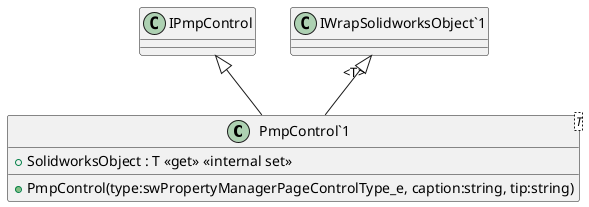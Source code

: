 @startuml
class "PmpControl`1"<T> {
    + PmpControl(type:swPropertyManagerPageControlType_e, caption:string, tip:string)
    + SolidworksObject : T <<get>> <<internal set>>
}
IPmpControl <|-- "PmpControl`1"
"IWrapSolidworksObject`1" "<T>" <|-- "PmpControl`1"
@enduml
